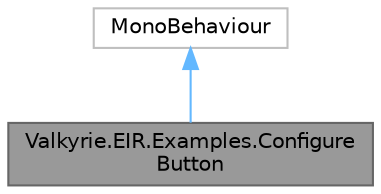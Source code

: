 digraph "Valkyrie.EIR.Examples.ConfigureButton"
{
 // LATEX_PDF_SIZE
  bgcolor="transparent";
  edge [fontname=Helvetica,fontsize=10,labelfontname=Helvetica,labelfontsize=10];
  node [fontname=Helvetica,fontsize=10,shape=box,height=0.2,width=0.4];
  Node1 [id="Node000001",label="Valkyrie.EIR.Examples.Configure\lButton",height=0.2,width=0.4,color="gray40", fillcolor="grey60", style="filled", fontcolor="black",tooltip="Example of an EIR configuration button for setting Gain, Frequency and Pulse Width."];
  Node2 -> Node1 [id="edge1_Node000001_Node000002",dir="back",color="steelblue1",style="solid",tooltip=" "];
  Node2 [id="Node000002",label="MonoBehaviour",height=0.2,width=0.4,color="grey75", fillcolor="white", style="filled",tooltip=" "];
}
